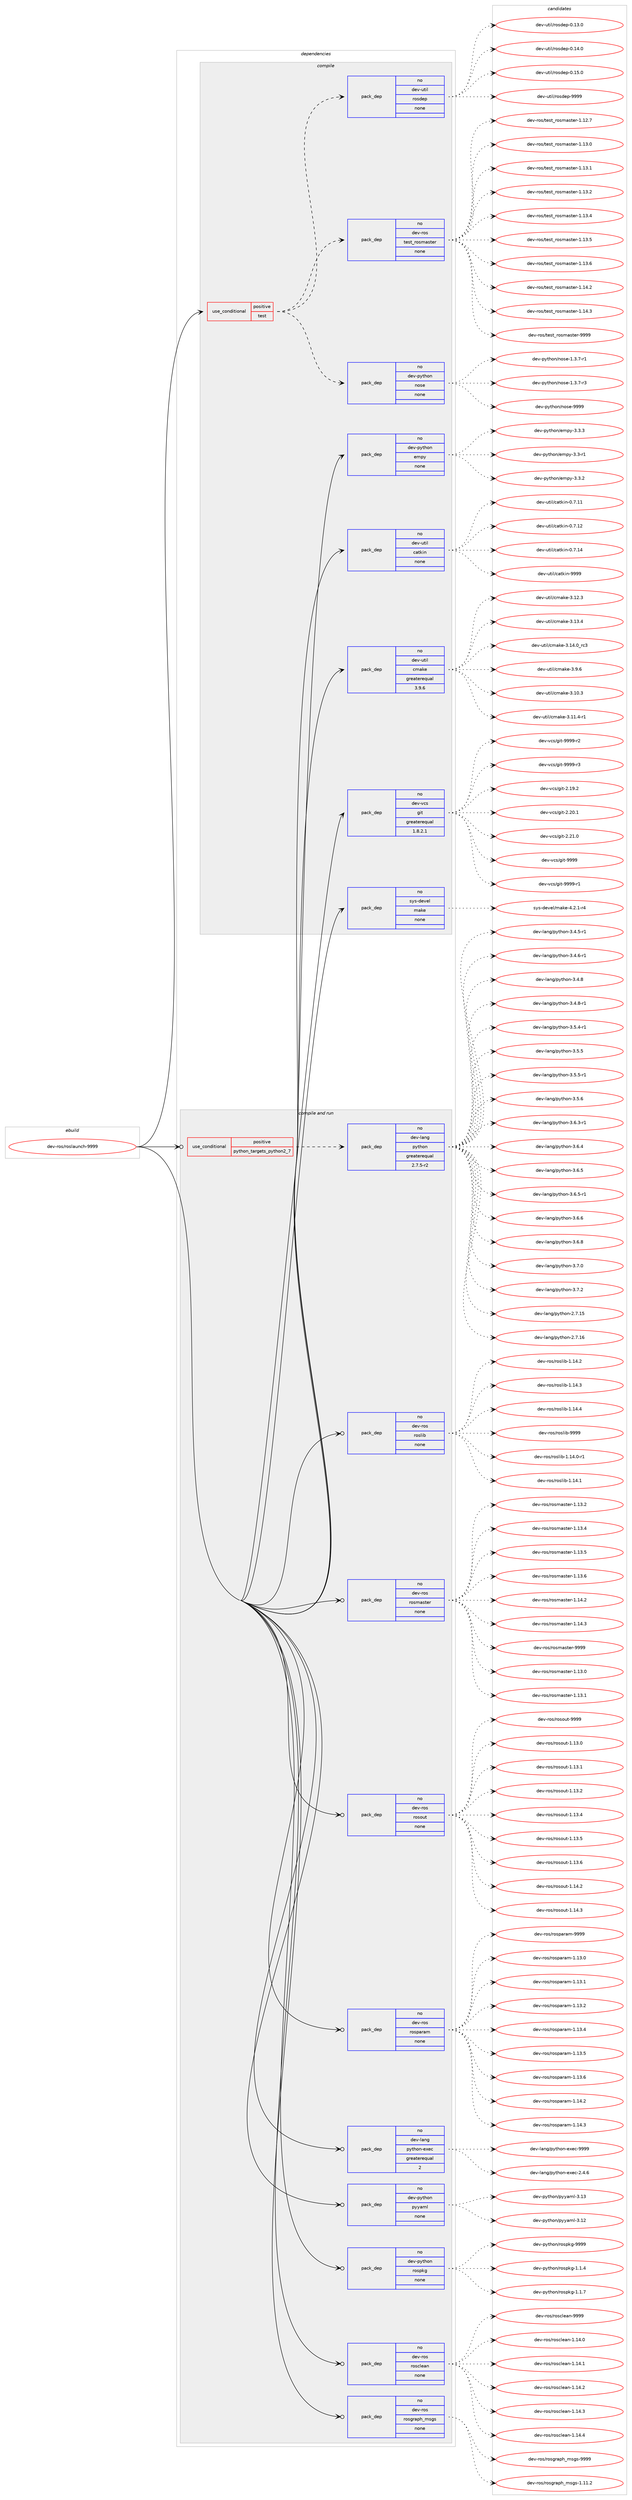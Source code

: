 digraph prolog {

# *************
# Graph options
# *************

newrank=true;
concentrate=true;
compound=true;
graph [rankdir=LR,fontname=Helvetica,fontsize=10,ranksep=1.5];#, ranksep=2.5, nodesep=0.2];
edge  [arrowhead=vee];
node  [fontname=Helvetica,fontsize=10];

# **********
# The ebuild
# **********

subgraph cluster_leftcol {
color=gray;
rank=same;
label=<<i>ebuild</i>>;
id [label="dev-ros/roslaunch-9999", color=red, width=4, href="../dev-ros/roslaunch-9999.svg"];
}

# ****************
# The dependencies
# ****************

subgraph cluster_midcol {
color=gray;
label=<<i>dependencies</i>>;
subgraph cluster_compile {
fillcolor="#eeeeee";
style=filled;
label=<<i>compile</i>>;
subgraph cond389953 {
dependency1465660 [label=<<TABLE BORDER="0" CELLBORDER="1" CELLSPACING="0" CELLPADDING="4"><TR><TD ROWSPAN="3" CELLPADDING="10">use_conditional</TD></TR><TR><TD>positive</TD></TR><TR><TD>test</TD></TR></TABLE>>, shape=none, color=red];
subgraph pack1052317 {
dependency1465661 [label=<<TABLE BORDER="0" CELLBORDER="1" CELLSPACING="0" CELLPADDING="4" WIDTH="220"><TR><TD ROWSPAN="6" CELLPADDING="30">pack_dep</TD></TR><TR><TD WIDTH="110">no</TD></TR><TR><TD>dev-util</TD></TR><TR><TD>rosdep</TD></TR><TR><TD>none</TD></TR><TR><TD></TD></TR></TABLE>>, shape=none, color=blue];
}
dependency1465660:e -> dependency1465661:w [weight=20,style="dashed",arrowhead="vee"];
subgraph pack1052318 {
dependency1465662 [label=<<TABLE BORDER="0" CELLBORDER="1" CELLSPACING="0" CELLPADDING="4" WIDTH="220"><TR><TD ROWSPAN="6" CELLPADDING="30">pack_dep</TD></TR><TR><TD WIDTH="110">no</TD></TR><TR><TD>dev-python</TD></TR><TR><TD>nose</TD></TR><TR><TD>none</TD></TR><TR><TD></TD></TR></TABLE>>, shape=none, color=blue];
}
dependency1465660:e -> dependency1465662:w [weight=20,style="dashed",arrowhead="vee"];
subgraph pack1052319 {
dependency1465663 [label=<<TABLE BORDER="0" CELLBORDER="1" CELLSPACING="0" CELLPADDING="4" WIDTH="220"><TR><TD ROWSPAN="6" CELLPADDING="30">pack_dep</TD></TR><TR><TD WIDTH="110">no</TD></TR><TR><TD>dev-ros</TD></TR><TR><TD>test_rosmaster</TD></TR><TR><TD>none</TD></TR><TR><TD></TD></TR></TABLE>>, shape=none, color=blue];
}
dependency1465660:e -> dependency1465663:w [weight=20,style="dashed",arrowhead="vee"];
}
id:e -> dependency1465660:w [weight=20,style="solid",arrowhead="vee"];
subgraph pack1052320 {
dependency1465664 [label=<<TABLE BORDER="0" CELLBORDER="1" CELLSPACING="0" CELLPADDING="4" WIDTH="220"><TR><TD ROWSPAN="6" CELLPADDING="30">pack_dep</TD></TR><TR><TD WIDTH="110">no</TD></TR><TR><TD>dev-python</TD></TR><TR><TD>empy</TD></TR><TR><TD>none</TD></TR><TR><TD></TD></TR></TABLE>>, shape=none, color=blue];
}
id:e -> dependency1465664:w [weight=20,style="solid",arrowhead="vee"];
subgraph pack1052321 {
dependency1465665 [label=<<TABLE BORDER="0" CELLBORDER="1" CELLSPACING="0" CELLPADDING="4" WIDTH="220"><TR><TD ROWSPAN="6" CELLPADDING="30">pack_dep</TD></TR><TR><TD WIDTH="110">no</TD></TR><TR><TD>dev-util</TD></TR><TR><TD>catkin</TD></TR><TR><TD>none</TD></TR><TR><TD></TD></TR></TABLE>>, shape=none, color=blue];
}
id:e -> dependency1465665:w [weight=20,style="solid",arrowhead="vee"];
subgraph pack1052322 {
dependency1465666 [label=<<TABLE BORDER="0" CELLBORDER="1" CELLSPACING="0" CELLPADDING="4" WIDTH="220"><TR><TD ROWSPAN="6" CELLPADDING="30">pack_dep</TD></TR><TR><TD WIDTH="110">no</TD></TR><TR><TD>dev-util</TD></TR><TR><TD>cmake</TD></TR><TR><TD>greaterequal</TD></TR><TR><TD>3.9.6</TD></TR></TABLE>>, shape=none, color=blue];
}
id:e -> dependency1465666:w [weight=20,style="solid",arrowhead="vee"];
subgraph pack1052323 {
dependency1465667 [label=<<TABLE BORDER="0" CELLBORDER="1" CELLSPACING="0" CELLPADDING="4" WIDTH="220"><TR><TD ROWSPAN="6" CELLPADDING="30">pack_dep</TD></TR><TR><TD WIDTH="110">no</TD></TR><TR><TD>dev-vcs</TD></TR><TR><TD>git</TD></TR><TR><TD>greaterequal</TD></TR><TR><TD>1.8.2.1</TD></TR></TABLE>>, shape=none, color=blue];
}
id:e -> dependency1465667:w [weight=20,style="solid",arrowhead="vee"];
subgraph pack1052324 {
dependency1465668 [label=<<TABLE BORDER="0" CELLBORDER="1" CELLSPACING="0" CELLPADDING="4" WIDTH="220"><TR><TD ROWSPAN="6" CELLPADDING="30">pack_dep</TD></TR><TR><TD WIDTH="110">no</TD></TR><TR><TD>sys-devel</TD></TR><TR><TD>make</TD></TR><TR><TD>none</TD></TR><TR><TD></TD></TR></TABLE>>, shape=none, color=blue];
}
id:e -> dependency1465668:w [weight=20,style="solid",arrowhead="vee"];
}
subgraph cluster_compileandrun {
fillcolor="#eeeeee";
style=filled;
label=<<i>compile and run</i>>;
subgraph cond389954 {
dependency1465669 [label=<<TABLE BORDER="0" CELLBORDER="1" CELLSPACING="0" CELLPADDING="4"><TR><TD ROWSPAN="3" CELLPADDING="10">use_conditional</TD></TR><TR><TD>positive</TD></TR><TR><TD>python_targets_python2_7</TD></TR></TABLE>>, shape=none, color=red];
subgraph pack1052325 {
dependency1465670 [label=<<TABLE BORDER="0" CELLBORDER="1" CELLSPACING="0" CELLPADDING="4" WIDTH="220"><TR><TD ROWSPAN="6" CELLPADDING="30">pack_dep</TD></TR><TR><TD WIDTH="110">no</TD></TR><TR><TD>dev-lang</TD></TR><TR><TD>python</TD></TR><TR><TD>greaterequal</TD></TR><TR><TD>2.7.5-r2</TD></TR></TABLE>>, shape=none, color=blue];
}
dependency1465669:e -> dependency1465670:w [weight=20,style="dashed",arrowhead="vee"];
}
id:e -> dependency1465669:w [weight=20,style="solid",arrowhead="odotvee"];
subgraph pack1052326 {
dependency1465671 [label=<<TABLE BORDER="0" CELLBORDER="1" CELLSPACING="0" CELLPADDING="4" WIDTH="220"><TR><TD ROWSPAN="6" CELLPADDING="30">pack_dep</TD></TR><TR><TD WIDTH="110">no</TD></TR><TR><TD>dev-lang</TD></TR><TR><TD>python-exec</TD></TR><TR><TD>greaterequal</TD></TR><TR><TD>2</TD></TR></TABLE>>, shape=none, color=blue];
}
id:e -> dependency1465671:w [weight=20,style="solid",arrowhead="odotvee"];
subgraph pack1052327 {
dependency1465672 [label=<<TABLE BORDER="0" CELLBORDER="1" CELLSPACING="0" CELLPADDING="4" WIDTH="220"><TR><TD ROWSPAN="6" CELLPADDING="30">pack_dep</TD></TR><TR><TD WIDTH="110">no</TD></TR><TR><TD>dev-python</TD></TR><TR><TD>pyyaml</TD></TR><TR><TD>none</TD></TR><TR><TD></TD></TR></TABLE>>, shape=none, color=blue];
}
id:e -> dependency1465672:w [weight=20,style="solid",arrowhead="odotvee"];
subgraph pack1052328 {
dependency1465673 [label=<<TABLE BORDER="0" CELLBORDER="1" CELLSPACING="0" CELLPADDING="4" WIDTH="220"><TR><TD ROWSPAN="6" CELLPADDING="30">pack_dep</TD></TR><TR><TD WIDTH="110">no</TD></TR><TR><TD>dev-python</TD></TR><TR><TD>rospkg</TD></TR><TR><TD>none</TD></TR><TR><TD></TD></TR></TABLE>>, shape=none, color=blue];
}
id:e -> dependency1465673:w [weight=20,style="solid",arrowhead="odotvee"];
subgraph pack1052329 {
dependency1465674 [label=<<TABLE BORDER="0" CELLBORDER="1" CELLSPACING="0" CELLPADDING="4" WIDTH="220"><TR><TD ROWSPAN="6" CELLPADDING="30">pack_dep</TD></TR><TR><TD WIDTH="110">no</TD></TR><TR><TD>dev-ros</TD></TR><TR><TD>rosclean</TD></TR><TR><TD>none</TD></TR><TR><TD></TD></TR></TABLE>>, shape=none, color=blue];
}
id:e -> dependency1465674:w [weight=20,style="solid",arrowhead="odotvee"];
subgraph pack1052330 {
dependency1465675 [label=<<TABLE BORDER="0" CELLBORDER="1" CELLSPACING="0" CELLPADDING="4" WIDTH="220"><TR><TD ROWSPAN="6" CELLPADDING="30">pack_dep</TD></TR><TR><TD WIDTH="110">no</TD></TR><TR><TD>dev-ros</TD></TR><TR><TD>rosgraph_msgs</TD></TR><TR><TD>none</TD></TR><TR><TD></TD></TR></TABLE>>, shape=none, color=blue];
}
id:e -> dependency1465675:w [weight=20,style="solid",arrowhead="odotvee"];
subgraph pack1052331 {
dependency1465676 [label=<<TABLE BORDER="0" CELLBORDER="1" CELLSPACING="0" CELLPADDING="4" WIDTH="220"><TR><TD ROWSPAN="6" CELLPADDING="30">pack_dep</TD></TR><TR><TD WIDTH="110">no</TD></TR><TR><TD>dev-ros</TD></TR><TR><TD>roslib</TD></TR><TR><TD>none</TD></TR><TR><TD></TD></TR></TABLE>>, shape=none, color=blue];
}
id:e -> dependency1465676:w [weight=20,style="solid",arrowhead="odotvee"];
subgraph pack1052332 {
dependency1465677 [label=<<TABLE BORDER="0" CELLBORDER="1" CELLSPACING="0" CELLPADDING="4" WIDTH="220"><TR><TD ROWSPAN="6" CELLPADDING="30">pack_dep</TD></TR><TR><TD WIDTH="110">no</TD></TR><TR><TD>dev-ros</TD></TR><TR><TD>rosmaster</TD></TR><TR><TD>none</TD></TR><TR><TD></TD></TR></TABLE>>, shape=none, color=blue];
}
id:e -> dependency1465677:w [weight=20,style="solid",arrowhead="odotvee"];
subgraph pack1052333 {
dependency1465678 [label=<<TABLE BORDER="0" CELLBORDER="1" CELLSPACING="0" CELLPADDING="4" WIDTH="220"><TR><TD ROWSPAN="6" CELLPADDING="30">pack_dep</TD></TR><TR><TD WIDTH="110">no</TD></TR><TR><TD>dev-ros</TD></TR><TR><TD>rosout</TD></TR><TR><TD>none</TD></TR><TR><TD></TD></TR></TABLE>>, shape=none, color=blue];
}
id:e -> dependency1465678:w [weight=20,style="solid",arrowhead="odotvee"];
subgraph pack1052334 {
dependency1465679 [label=<<TABLE BORDER="0" CELLBORDER="1" CELLSPACING="0" CELLPADDING="4" WIDTH="220"><TR><TD ROWSPAN="6" CELLPADDING="30">pack_dep</TD></TR><TR><TD WIDTH="110">no</TD></TR><TR><TD>dev-ros</TD></TR><TR><TD>rosparam</TD></TR><TR><TD>none</TD></TR><TR><TD></TD></TR></TABLE>>, shape=none, color=blue];
}
id:e -> dependency1465679:w [weight=20,style="solid",arrowhead="odotvee"];
}
subgraph cluster_run {
fillcolor="#eeeeee";
style=filled;
label=<<i>run</i>>;
}
}

# **************
# The candidates
# **************

subgraph cluster_choices {
rank=same;
color=gray;
label=<<i>candidates</i>>;

subgraph choice1052317 {
color=black;
nodesep=1;
choice100101118451171161051084711411111510010111245484649514648 [label="dev-util/rosdep-0.13.0", color=red, width=4,href="../dev-util/rosdep-0.13.0.svg"];
choice100101118451171161051084711411111510010111245484649524648 [label="dev-util/rosdep-0.14.0", color=red, width=4,href="../dev-util/rosdep-0.14.0.svg"];
choice100101118451171161051084711411111510010111245484649534648 [label="dev-util/rosdep-0.15.0", color=red, width=4,href="../dev-util/rosdep-0.15.0.svg"];
choice10010111845117116105108471141111151001011124557575757 [label="dev-util/rosdep-9999", color=red, width=4,href="../dev-util/rosdep-9999.svg"];
dependency1465661:e -> choice100101118451171161051084711411111510010111245484649514648:w [style=dotted,weight="100"];
dependency1465661:e -> choice100101118451171161051084711411111510010111245484649524648:w [style=dotted,weight="100"];
dependency1465661:e -> choice100101118451171161051084711411111510010111245484649534648:w [style=dotted,weight="100"];
dependency1465661:e -> choice10010111845117116105108471141111151001011124557575757:w [style=dotted,weight="100"];
}
subgraph choice1052318 {
color=black;
nodesep=1;
choice10010111845112121116104111110471101111151014549465146554511449 [label="dev-python/nose-1.3.7-r1", color=red, width=4,href="../dev-python/nose-1.3.7-r1.svg"];
choice10010111845112121116104111110471101111151014549465146554511451 [label="dev-python/nose-1.3.7-r3", color=red, width=4,href="../dev-python/nose-1.3.7-r3.svg"];
choice10010111845112121116104111110471101111151014557575757 [label="dev-python/nose-9999", color=red, width=4,href="../dev-python/nose-9999.svg"];
dependency1465662:e -> choice10010111845112121116104111110471101111151014549465146554511449:w [style=dotted,weight="100"];
dependency1465662:e -> choice10010111845112121116104111110471101111151014549465146554511451:w [style=dotted,weight="100"];
dependency1465662:e -> choice10010111845112121116104111110471101111151014557575757:w [style=dotted,weight="100"];
}
subgraph choice1052319 {
color=black;
nodesep=1;
choice1001011184511411111547116101115116951141111151099711511610111445494649504655 [label="dev-ros/test_rosmaster-1.12.7", color=red, width=4,href="../dev-ros/test_rosmaster-1.12.7.svg"];
choice1001011184511411111547116101115116951141111151099711511610111445494649514648 [label="dev-ros/test_rosmaster-1.13.0", color=red, width=4,href="../dev-ros/test_rosmaster-1.13.0.svg"];
choice1001011184511411111547116101115116951141111151099711511610111445494649514649 [label="dev-ros/test_rosmaster-1.13.1", color=red, width=4,href="../dev-ros/test_rosmaster-1.13.1.svg"];
choice1001011184511411111547116101115116951141111151099711511610111445494649514650 [label="dev-ros/test_rosmaster-1.13.2", color=red, width=4,href="../dev-ros/test_rosmaster-1.13.2.svg"];
choice1001011184511411111547116101115116951141111151099711511610111445494649514652 [label="dev-ros/test_rosmaster-1.13.4", color=red, width=4,href="../dev-ros/test_rosmaster-1.13.4.svg"];
choice1001011184511411111547116101115116951141111151099711511610111445494649514653 [label="dev-ros/test_rosmaster-1.13.5", color=red, width=4,href="../dev-ros/test_rosmaster-1.13.5.svg"];
choice1001011184511411111547116101115116951141111151099711511610111445494649514654 [label="dev-ros/test_rosmaster-1.13.6", color=red, width=4,href="../dev-ros/test_rosmaster-1.13.6.svg"];
choice1001011184511411111547116101115116951141111151099711511610111445494649524650 [label="dev-ros/test_rosmaster-1.14.2", color=red, width=4,href="../dev-ros/test_rosmaster-1.14.2.svg"];
choice1001011184511411111547116101115116951141111151099711511610111445494649524651 [label="dev-ros/test_rosmaster-1.14.3", color=red, width=4,href="../dev-ros/test_rosmaster-1.14.3.svg"];
choice100101118451141111154711610111511695114111115109971151161011144557575757 [label="dev-ros/test_rosmaster-9999", color=red, width=4,href="../dev-ros/test_rosmaster-9999.svg"];
dependency1465663:e -> choice1001011184511411111547116101115116951141111151099711511610111445494649504655:w [style=dotted,weight="100"];
dependency1465663:e -> choice1001011184511411111547116101115116951141111151099711511610111445494649514648:w [style=dotted,weight="100"];
dependency1465663:e -> choice1001011184511411111547116101115116951141111151099711511610111445494649514649:w [style=dotted,weight="100"];
dependency1465663:e -> choice1001011184511411111547116101115116951141111151099711511610111445494649514650:w [style=dotted,weight="100"];
dependency1465663:e -> choice1001011184511411111547116101115116951141111151099711511610111445494649514652:w [style=dotted,weight="100"];
dependency1465663:e -> choice1001011184511411111547116101115116951141111151099711511610111445494649514653:w [style=dotted,weight="100"];
dependency1465663:e -> choice1001011184511411111547116101115116951141111151099711511610111445494649514654:w [style=dotted,weight="100"];
dependency1465663:e -> choice1001011184511411111547116101115116951141111151099711511610111445494649524650:w [style=dotted,weight="100"];
dependency1465663:e -> choice1001011184511411111547116101115116951141111151099711511610111445494649524651:w [style=dotted,weight="100"];
dependency1465663:e -> choice100101118451141111154711610111511695114111115109971151161011144557575757:w [style=dotted,weight="100"];
}
subgraph choice1052320 {
color=black;
nodesep=1;
choice1001011184511212111610411111047101109112121455146514511449 [label="dev-python/empy-3.3-r1", color=red, width=4,href="../dev-python/empy-3.3-r1.svg"];
choice1001011184511212111610411111047101109112121455146514650 [label="dev-python/empy-3.3.2", color=red, width=4,href="../dev-python/empy-3.3.2.svg"];
choice1001011184511212111610411111047101109112121455146514651 [label="dev-python/empy-3.3.3", color=red, width=4,href="../dev-python/empy-3.3.3.svg"];
dependency1465664:e -> choice1001011184511212111610411111047101109112121455146514511449:w [style=dotted,weight="100"];
dependency1465664:e -> choice1001011184511212111610411111047101109112121455146514650:w [style=dotted,weight="100"];
dependency1465664:e -> choice1001011184511212111610411111047101109112121455146514651:w [style=dotted,weight="100"];
}
subgraph choice1052321 {
color=black;
nodesep=1;
choice1001011184511711610510847999711610710511045484655464949 [label="dev-util/catkin-0.7.11", color=red, width=4,href="../dev-util/catkin-0.7.11.svg"];
choice1001011184511711610510847999711610710511045484655464950 [label="dev-util/catkin-0.7.12", color=red, width=4,href="../dev-util/catkin-0.7.12.svg"];
choice1001011184511711610510847999711610710511045484655464952 [label="dev-util/catkin-0.7.14", color=red, width=4,href="../dev-util/catkin-0.7.14.svg"];
choice100101118451171161051084799971161071051104557575757 [label="dev-util/catkin-9999", color=red, width=4,href="../dev-util/catkin-9999.svg"];
dependency1465665:e -> choice1001011184511711610510847999711610710511045484655464949:w [style=dotted,weight="100"];
dependency1465665:e -> choice1001011184511711610510847999711610710511045484655464950:w [style=dotted,weight="100"];
dependency1465665:e -> choice1001011184511711610510847999711610710511045484655464952:w [style=dotted,weight="100"];
dependency1465665:e -> choice100101118451171161051084799971161071051104557575757:w [style=dotted,weight="100"];
}
subgraph choice1052322 {
color=black;
nodesep=1;
choice1001011184511711610510847991099710710145514649484651 [label="dev-util/cmake-3.10.3", color=red, width=4,href="../dev-util/cmake-3.10.3.svg"];
choice10010111845117116105108479910997107101455146494946524511449 [label="dev-util/cmake-3.11.4-r1", color=red, width=4,href="../dev-util/cmake-3.11.4-r1.svg"];
choice1001011184511711610510847991099710710145514649504651 [label="dev-util/cmake-3.12.3", color=red, width=4,href="../dev-util/cmake-3.12.3.svg"];
choice1001011184511711610510847991099710710145514649514652 [label="dev-util/cmake-3.13.4", color=red, width=4,href="../dev-util/cmake-3.13.4.svg"];
choice1001011184511711610510847991099710710145514649524648951149951 [label="dev-util/cmake-3.14.0_rc3", color=red, width=4,href="../dev-util/cmake-3.14.0_rc3.svg"];
choice10010111845117116105108479910997107101455146574654 [label="dev-util/cmake-3.9.6", color=red, width=4,href="../dev-util/cmake-3.9.6.svg"];
dependency1465666:e -> choice1001011184511711610510847991099710710145514649484651:w [style=dotted,weight="100"];
dependency1465666:e -> choice10010111845117116105108479910997107101455146494946524511449:w [style=dotted,weight="100"];
dependency1465666:e -> choice1001011184511711610510847991099710710145514649504651:w [style=dotted,weight="100"];
dependency1465666:e -> choice1001011184511711610510847991099710710145514649514652:w [style=dotted,weight="100"];
dependency1465666:e -> choice1001011184511711610510847991099710710145514649524648951149951:w [style=dotted,weight="100"];
dependency1465666:e -> choice10010111845117116105108479910997107101455146574654:w [style=dotted,weight="100"];
}
subgraph choice1052323 {
color=black;
nodesep=1;
choice10010111845118991154710310511645504649574650 [label="dev-vcs/git-2.19.2", color=red, width=4,href="../dev-vcs/git-2.19.2.svg"];
choice10010111845118991154710310511645504650484649 [label="dev-vcs/git-2.20.1", color=red, width=4,href="../dev-vcs/git-2.20.1.svg"];
choice10010111845118991154710310511645504650494648 [label="dev-vcs/git-2.21.0", color=red, width=4,href="../dev-vcs/git-2.21.0.svg"];
choice1001011184511899115471031051164557575757 [label="dev-vcs/git-9999", color=red, width=4,href="../dev-vcs/git-9999.svg"];
choice10010111845118991154710310511645575757574511449 [label="dev-vcs/git-9999-r1", color=red, width=4,href="../dev-vcs/git-9999-r1.svg"];
choice10010111845118991154710310511645575757574511450 [label="dev-vcs/git-9999-r2", color=red, width=4,href="../dev-vcs/git-9999-r2.svg"];
choice10010111845118991154710310511645575757574511451 [label="dev-vcs/git-9999-r3", color=red, width=4,href="../dev-vcs/git-9999-r3.svg"];
dependency1465667:e -> choice10010111845118991154710310511645504649574650:w [style=dotted,weight="100"];
dependency1465667:e -> choice10010111845118991154710310511645504650484649:w [style=dotted,weight="100"];
dependency1465667:e -> choice10010111845118991154710310511645504650494648:w [style=dotted,weight="100"];
dependency1465667:e -> choice1001011184511899115471031051164557575757:w [style=dotted,weight="100"];
dependency1465667:e -> choice10010111845118991154710310511645575757574511449:w [style=dotted,weight="100"];
dependency1465667:e -> choice10010111845118991154710310511645575757574511450:w [style=dotted,weight="100"];
dependency1465667:e -> choice10010111845118991154710310511645575757574511451:w [style=dotted,weight="100"];
}
subgraph choice1052324 {
color=black;
nodesep=1;
choice1151211154510010111810110847109971071014552465046494511452 [label="sys-devel/make-4.2.1-r4", color=red, width=4,href="../sys-devel/make-4.2.1-r4.svg"];
dependency1465668:e -> choice1151211154510010111810110847109971071014552465046494511452:w [style=dotted,weight="100"];
}
subgraph choice1052325 {
color=black;
nodesep=1;
choice10010111845108971101034711212111610411111045504655464953 [label="dev-lang/python-2.7.15", color=red, width=4,href="../dev-lang/python-2.7.15.svg"];
choice10010111845108971101034711212111610411111045504655464954 [label="dev-lang/python-2.7.16", color=red, width=4,href="../dev-lang/python-2.7.16.svg"];
choice1001011184510897110103471121211161041111104551465246534511449 [label="dev-lang/python-3.4.5-r1", color=red, width=4,href="../dev-lang/python-3.4.5-r1.svg"];
choice1001011184510897110103471121211161041111104551465246544511449 [label="dev-lang/python-3.4.6-r1", color=red, width=4,href="../dev-lang/python-3.4.6-r1.svg"];
choice100101118451089711010347112121116104111110455146524656 [label="dev-lang/python-3.4.8", color=red, width=4,href="../dev-lang/python-3.4.8.svg"];
choice1001011184510897110103471121211161041111104551465246564511449 [label="dev-lang/python-3.4.8-r1", color=red, width=4,href="../dev-lang/python-3.4.8-r1.svg"];
choice1001011184510897110103471121211161041111104551465346524511449 [label="dev-lang/python-3.5.4-r1", color=red, width=4,href="../dev-lang/python-3.5.4-r1.svg"];
choice100101118451089711010347112121116104111110455146534653 [label="dev-lang/python-3.5.5", color=red, width=4,href="../dev-lang/python-3.5.5.svg"];
choice1001011184510897110103471121211161041111104551465346534511449 [label="dev-lang/python-3.5.5-r1", color=red, width=4,href="../dev-lang/python-3.5.5-r1.svg"];
choice100101118451089711010347112121116104111110455146534654 [label="dev-lang/python-3.5.6", color=red, width=4,href="../dev-lang/python-3.5.6.svg"];
choice1001011184510897110103471121211161041111104551465446514511449 [label="dev-lang/python-3.6.3-r1", color=red, width=4,href="../dev-lang/python-3.6.3-r1.svg"];
choice100101118451089711010347112121116104111110455146544652 [label="dev-lang/python-3.6.4", color=red, width=4,href="../dev-lang/python-3.6.4.svg"];
choice100101118451089711010347112121116104111110455146544653 [label="dev-lang/python-3.6.5", color=red, width=4,href="../dev-lang/python-3.6.5.svg"];
choice1001011184510897110103471121211161041111104551465446534511449 [label="dev-lang/python-3.6.5-r1", color=red, width=4,href="../dev-lang/python-3.6.5-r1.svg"];
choice100101118451089711010347112121116104111110455146544654 [label="dev-lang/python-3.6.6", color=red, width=4,href="../dev-lang/python-3.6.6.svg"];
choice100101118451089711010347112121116104111110455146544656 [label="dev-lang/python-3.6.8", color=red, width=4,href="../dev-lang/python-3.6.8.svg"];
choice100101118451089711010347112121116104111110455146554648 [label="dev-lang/python-3.7.0", color=red, width=4,href="../dev-lang/python-3.7.0.svg"];
choice100101118451089711010347112121116104111110455146554650 [label="dev-lang/python-3.7.2", color=red, width=4,href="../dev-lang/python-3.7.2.svg"];
dependency1465670:e -> choice10010111845108971101034711212111610411111045504655464953:w [style=dotted,weight="100"];
dependency1465670:e -> choice10010111845108971101034711212111610411111045504655464954:w [style=dotted,weight="100"];
dependency1465670:e -> choice1001011184510897110103471121211161041111104551465246534511449:w [style=dotted,weight="100"];
dependency1465670:e -> choice1001011184510897110103471121211161041111104551465246544511449:w [style=dotted,weight="100"];
dependency1465670:e -> choice100101118451089711010347112121116104111110455146524656:w [style=dotted,weight="100"];
dependency1465670:e -> choice1001011184510897110103471121211161041111104551465246564511449:w [style=dotted,weight="100"];
dependency1465670:e -> choice1001011184510897110103471121211161041111104551465346524511449:w [style=dotted,weight="100"];
dependency1465670:e -> choice100101118451089711010347112121116104111110455146534653:w [style=dotted,weight="100"];
dependency1465670:e -> choice1001011184510897110103471121211161041111104551465346534511449:w [style=dotted,weight="100"];
dependency1465670:e -> choice100101118451089711010347112121116104111110455146534654:w [style=dotted,weight="100"];
dependency1465670:e -> choice1001011184510897110103471121211161041111104551465446514511449:w [style=dotted,weight="100"];
dependency1465670:e -> choice100101118451089711010347112121116104111110455146544652:w [style=dotted,weight="100"];
dependency1465670:e -> choice100101118451089711010347112121116104111110455146544653:w [style=dotted,weight="100"];
dependency1465670:e -> choice1001011184510897110103471121211161041111104551465446534511449:w [style=dotted,weight="100"];
dependency1465670:e -> choice100101118451089711010347112121116104111110455146544654:w [style=dotted,weight="100"];
dependency1465670:e -> choice100101118451089711010347112121116104111110455146544656:w [style=dotted,weight="100"];
dependency1465670:e -> choice100101118451089711010347112121116104111110455146554648:w [style=dotted,weight="100"];
dependency1465670:e -> choice100101118451089711010347112121116104111110455146554650:w [style=dotted,weight="100"];
}
subgraph choice1052326 {
color=black;
nodesep=1;
choice1001011184510897110103471121211161041111104510112010199455046524654 [label="dev-lang/python-exec-2.4.6", color=red, width=4,href="../dev-lang/python-exec-2.4.6.svg"];
choice10010111845108971101034711212111610411111045101120101994557575757 [label="dev-lang/python-exec-9999", color=red, width=4,href="../dev-lang/python-exec-9999.svg"];
dependency1465671:e -> choice1001011184510897110103471121211161041111104510112010199455046524654:w [style=dotted,weight="100"];
dependency1465671:e -> choice10010111845108971101034711212111610411111045101120101994557575757:w [style=dotted,weight="100"];
}
subgraph choice1052327 {
color=black;
nodesep=1;
choice1001011184511212111610411111047112121121971091084551464950 [label="dev-python/pyyaml-3.12", color=red, width=4,href="../dev-python/pyyaml-3.12.svg"];
choice1001011184511212111610411111047112121121971091084551464951 [label="dev-python/pyyaml-3.13", color=red, width=4,href="../dev-python/pyyaml-3.13.svg"];
dependency1465672:e -> choice1001011184511212111610411111047112121121971091084551464950:w [style=dotted,weight="100"];
dependency1465672:e -> choice1001011184511212111610411111047112121121971091084551464951:w [style=dotted,weight="100"];
}
subgraph choice1052328 {
color=black;
nodesep=1;
choice1001011184511212111610411111047114111115112107103454946494652 [label="dev-python/rospkg-1.1.4", color=red, width=4,href="../dev-python/rospkg-1.1.4.svg"];
choice1001011184511212111610411111047114111115112107103454946494655 [label="dev-python/rospkg-1.1.7", color=red, width=4,href="../dev-python/rospkg-1.1.7.svg"];
choice10010111845112121116104111110471141111151121071034557575757 [label="dev-python/rospkg-9999", color=red, width=4,href="../dev-python/rospkg-9999.svg"];
dependency1465673:e -> choice1001011184511212111610411111047114111115112107103454946494652:w [style=dotted,weight="100"];
dependency1465673:e -> choice1001011184511212111610411111047114111115112107103454946494655:w [style=dotted,weight="100"];
dependency1465673:e -> choice10010111845112121116104111110471141111151121071034557575757:w [style=dotted,weight="100"];
}
subgraph choice1052329 {
color=black;
nodesep=1;
choice1001011184511411111547114111115991081019711045494649524648 [label="dev-ros/rosclean-1.14.0", color=red, width=4,href="../dev-ros/rosclean-1.14.0.svg"];
choice1001011184511411111547114111115991081019711045494649524649 [label="dev-ros/rosclean-1.14.1", color=red, width=4,href="../dev-ros/rosclean-1.14.1.svg"];
choice1001011184511411111547114111115991081019711045494649524650 [label="dev-ros/rosclean-1.14.2", color=red, width=4,href="../dev-ros/rosclean-1.14.2.svg"];
choice1001011184511411111547114111115991081019711045494649524651 [label="dev-ros/rosclean-1.14.3", color=red, width=4,href="../dev-ros/rosclean-1.14.3.svg"];
choice1001011184511411111547114111115991081019711045494649524652 [label="dev-ros/rosclean-1.14.4", color=red, width=4,href="../dev-ros/rosclean-1.14.4.svg"];
choice100101118451141111154711411111599108101971104557575757 [label="dev-ros/rosclean-9999", color=red, width=4,href="../dev-ros/rosclean-9999.svg"];
dependency1465674:e -> choice1001011184511411111547114111115991081019711045494649524648:w [style=dotted,weight="100"];
dependency1465674:e -> choice1001011184511411111547114111115991081019711045494649524649:w [style=dotted,weight="100"];
dependency1465674:e -> choice1001011184511411111547114111115991081019711045494649524650:w [style=dotted,weight="100"];
dependency1465674:e -> choice1001011184511411111547114111115991081019711045494649524651:w [style=dotted,weight="100"];
dependency1465674:e -> choice1001011184511411111547114111115991081019711045494649524652:w [style=dotted,weight="100"];
dependency1465674:e -> choice100101118451141111154711411111599108101971104557575757:w [style=dotted,weight="100"];
}
subgraph choice1052330 {
color=black;
nodesep=1;
choice1001011184511411111547114111115103114971121049510911510311545494649494650 [label="dev-ros/rosgraph_msgs-1.11.2", color=red, width=4,href="../dev-ros/rosgraph_msgs-1.11.2.svg"];
choice100101118451141111154711411111510311497112104951091151031154557575757 [label="dev-ros/rosgraph_msgs-9999", color=red, width=4,href="../dev-ros/rosgraph_msgs-9999.svg"];
dependency1465675:e -> choice1001011184511411111547114111115103114971121049510911510311545494649494650:w [style=dotted,weight="100"];
dependency1465675:e -> choice100101118451141111154711411111510311497112104951091151031154557575757:w [style=dotted,weight="100"];
}
subgraph choice1052331 {
color=black;
nodesep=1;
choice100101118451141111154711411111510810598454946495246484511449 [label="dev-ros/roslib-1.14.0-r1", color=red, width=4,href="../dev-ros/roslib-1.14.0-r1.svg"];
choice10010111845114111115471141111151081059845494649524649 [label="dev-ros/roslib-1.14.1", color=red, width=4,href="../dev-ros/roslib-1.14.1.svg"];
choice10010111845114111115471141111151081059845494649524650 [label="dev-ros/roslib-1.14.2", color=red, width=4,href="../dev-ros/roslib-1.14.2.svg"];
choice10010111845114111115471141111151081059845494649524651 [label="dev-ros/roslib-1.14.3", color=red, width=4,href="../dev-ros/roslib-1.14.3.svg"];
choice10010111845114111115471141111151081059845494649524652 [label="dev-ros/roslib-1.14.4", color=red, width=4,href="../dev-ros/roslib-1.14.4.svg"];
choice1001011184511411111547114111115108105984557575757 [label="dev-ros/roslib-9999", color=red, width=4,href="../dev-ros/roslib-9999.svg"];
dependency1465676:e -> choice100101118451141111154711411111510810598454946495246484511449:w [style=dotted,weight="100"];
dependency1465676:e -> choice10010111845114111115471141111151081059845494649524649:w [style=dotted,weight="100"];
dependency1465676:e -> choice10010111845114111115471141111151081059845494649524650:w [style=dotted,weight="100"];
dependency1465676:e -> choice10010111845114111115471141111151081059845494649524651:w [style=dotted,weight="100"];
dependency1465676:e -> choice10010111845114111115471141111151081059845494649524652:w [style=dotted,weight="100"];
dependency1465676:e -> choice1001011184511411111547114111115108105984557575757:w [style=dotted,weight="100"];
}
subgraph choice1052332 {
color=black;
nodesep=1;
choice10010111845114111115471141111151099711511610111445494649514648 [label="dev-ros/rosmaster-1.13.0", color=red, width=4,href="../dev-ros/rosmaster-1.13.0.svg"];
choice10010111845114111115471141111151099711511610111445494649514649 [label="dev-ros/rosmaster-1.13.1", color=red, width=4,href="../dev-ros/rosmaster-1.13.1.svg"];
choice10010111845114111115471141111151099711511610111445494649514650 [label="dev-ros/rosmaster-1.13.2", color=red, width=4,href="../dev-ros/rosmaster-1.13.2.svg"];
choice10010111845114111115471141111151099711511610111445494649514652 [label="dev-ros/rosmaster-1.13.4", color=red, width=4,href="../dev-ros/rosmaster-1.13.4.svg"];
choice10010111845114111115471141111151099711511610111445494649514653 [label="dev-ros/rosmaster-1.13.5", color=red, width=4,href="../dev-ros/rosmaster-1.13.5.svg"];
choice10010111845114111115471141111151099711511610111445494649514654 [label="dev-ros/rosmaster-1.13.6", color=red, width=4,href="../dev-ros/rosmaster-1.13.6.svg"];
choice10010111845114111115471141111151099711511610111445494649524650 [label="dev-ros/rosmaster-1.14.2", color=red, width=4,href="../dev-ros/rosmaster-1.14.2.svg"];
choice10010111845114111115471141111151099711511610111445494649524651 [label="dev-ros/rosmaster-1.14.3", color=red, width=4,href="../dev-ros/rosmaster-1.14.3.svg"];
choice1001011184511411111547114111115109971151161011144557575757 [label="dev-ros/rosmaster-9999", color=red, width=4,href="../dev-ros/rosmaster-9999.svg"];
dependency1465677:e -> choice10010111845114111115471141111151099711511610111445494649514648:w [style=dotted,weight="100"];
dependency1465677:e -> choice10010111845114111115471141111151099711511610111445494649514649:w [style=dotted,weight="100"];
dependency1465677:e -> choice10010111845114111115471141111151099711511610111445494649514650:w [style=dotted,weight="100"];
dependency1465677:e -> choice10010111845114111115471141111151099711511610111445494649514652:w [style=dotted,weight="100"];
dependency1465677:e -> choice10010111845114111115471141111151099711511610111445494649514653:w [style=dotted,weight="100"];
dependency1465677:e -> choice10010111845114111115471141111151099711511610111445494649514654:w [style=dotted,weight="100"];
dependency1465677:e -> choice10010111845114111115471141111151099711511610111445494649524650:w [style=dotted,weight="100"];
dependency1465677:e -> choice10010111845114111115471141111151099711511610111445494649524651:w [style=dotted,weight="100"];
dependency1465677:e -> choice1001011184511411111547114111115109971151161011144557575757:w [style=dotted,weight="100"];
}
subgraph choice1052333 {
color=black;
nodesep=1;
choice100101118451141111154711411111511111711645494649514648 [label="dev-ros/rosout-1.13.0", color=red, width=4,href="../dev-ros/rosout-1.13.0.svg"];
choice100101118451141111154711411111511111711645494649514649 [label="dev-ros/rosout-1.13.1", color=red, width=4,href="../dev-ros/rosout-1.13.1.svg"];
choice100101118451141111154711411111511111711645494649514650 [label="dev-ros/rosout-1.13.2", color=red, width=4,href="../dev-ros/rosout-1.13.2.svg"];
choice100101118451141111154711411111511111711645494649514652 [label="dev-ros/rosout-1.13.4", color=red, width=4,href="../dev-ros/rosout-1.13.4.svg"];
choice100101118451141111154711411111511111711645494649514653 [label="dev-ros/rosout-1.13.5", color=red, width=4,href="../dev-ros/rosout-1.13.5.svg"];
choice100101118451141111154711411111511111711645494649514654 [label="dev-ros/rosout-1.13.6", color=red, width=4,href="../dev-ros/rosout-1.13.6.svg"];
choice100101118451141111154711411111511111711645494649524650 [label="dev-ros/rosout-1.14.2", color=red, width=4,href="../dev-ros/rosout-1.14.2.svg"];
choice100101118451141111154711411111511111711645494649524651 [label="dev-ros/rosout-1.14.3", color=red, width=4,href="../dev-ros/rosout-1.14.3.svg"];
choice10010111845114111115471141111151111171164557575757 [label="dev-ros/rosout-9999", color=red, width=4,href="../dev-ros/rosout-9999.svg"];
dependency1465678:e -> choice100101118451141111154711411111511111711645494649514648:w [style=dotted,weight="100"];
dependency1465678:e -> choice100101118451141111154711411111511111711645494649514649:w [style=dotted,weight="100"];
dependency1465678:e -> choice100101118451141111154711411111511111711645494649514650:w [style=dotted,weight="100"];
dependency1465678:e -> choice100101118451141111154711411111511111711645494649514652:w [style=dotted,weight="100"];
dependency1465678:e -> choice100101118451141111154711411111511111711645494649514653:w [style=dotted,weight="100"];
dependency1465678:e -> choice100101118451141111154711411111511111711645494649514654:w [style=dotted,weight="100"];
dependency1465678:e -> choice100101118451141111154711411111511111711645494649524650:w [style=dotted,weight="100"];
dependency1465678:e -> choice100101118451141111154711411111511111711645494649524651:w [style=dotted,weight="100"];
dependency1465678:e -> choice10010111845114111115471141111151111171164557575757:w [style=dotted,weight="100"];
}
subgraph choice1052334 {
color=black;
nodesep=1;
choice1001011184511411111547114111115112971149710945494649514648 [label="dev-ros/rosparam-1.13.0", color=red, width=4,href="../dev-ros/rosparam-1.13.0.svg"];
choice1001011184511411111547114111115112971149710945494649514649 [label="dev-ros/rosparam-1.13.1", color=red, width=4,href="../dev-ros/rosparam-1.13.1.svg"];
choice1001011184511411111547114111115112971149710945494649514650 [label="dev-ros/rosparam-1.13.2", color=red, width=4,href="../dev-ros/rosparam-1.13.2.svg"];
choice1001011184511411111547114111115112971149710945494649514652 [label="dev-ros/rosparam-1.13.4", color=red, width=4,href="../dev-ros/rosparam-1.13.4.svg"];
choice1001011184511411111547114111115112971149710945494649514653 [label="dev-ros/rosparam-1.13.5", color=red, width=4,href="../dev-ros/rosparam-1.13.5.svg"];
choice1001011184511411111547114111115112971149710945494649514654 [label="dev-ros/rosparam-1.13.6", color=red, width=4,href="../dev-ros/rosparam-1.13.6.svg"];
choice1001011184511411111547114111115112971149710945494649524650 [label="dev-ros/rosparam-1.14.2", color=red, width=4,href="../dev-ros/rosparam-1.14.2.svg"];
choice1001011184511411111547114111115112971149710945494649524651 [label="dev-ros/rosparam-1.14.3", color=red, width=4,href="../dev-ros/rosparam-1.14.3.svg"];
choice100101118451141111154711411111511297114971094557575757 [label="dev-ros/rosparam-9999", color=red, width=4,href="../dev-ros/rosparam-9999.svg"];
dependency1465679:e -> choice1001011184511411111547114111115112971149710945494649514648:w [style=dotted,weight="100"];
dependency1465679:e -> choice1001011184511411111547114111115112971149710945494649514649:w [style=dotted,weight="100"];
dependency1465679:e -> choice1001011184511411111547114111115112971149710945494649514650:w [style=dotted,weight="100"];
dependency1465679:e -> choice1001011184511411111547114111115112971149710945494649514652:w [style=dotted,weight="100"];
dependency1465679:e -> choice1001011184511411111547114111115112971149710945494649514653:w [style=dotted,weight="100"];
dependency1465679:e -> choice1001011184511411111547114111115112971149710945494649514654:w [style=dotted,weight="100"];
dependency1465679:e -> choice1001011184511411111547114111115112971149710945494649524650:w [style=dotted,weight="100"];
dependency1465679:e -> choice1001011184511411111547114111115112971149710945494649524651:w [style=dotted,weight="100"];
dependency1465679:e -> choice100101118451141111154711411111511297114971094557575757:w [style=dotted,weight="100"];
}
}

}
